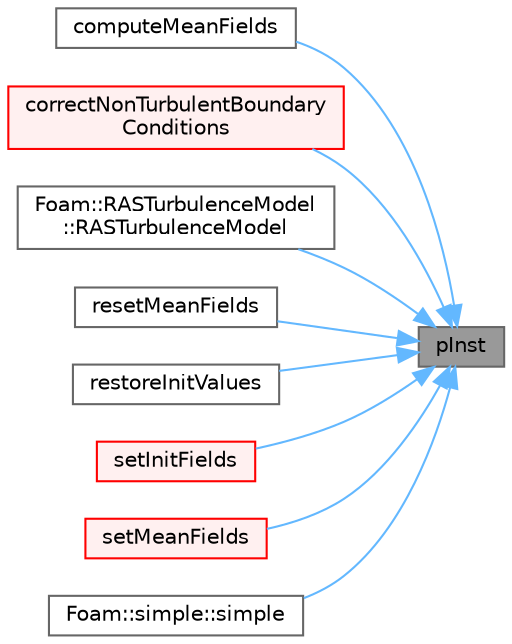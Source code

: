 digraph "pInst"
{
 // LATEX_PDF_SIZE
  bgcolor="transparent";
  edge [fontname=Helvetica,fontsize=10,labelfontname=Helvetica,labelfontsize=10];
  node [fontname=Helvetica,fontsize=10,shape=box,height=0.2,width=0.4];
  rankdir="RL";
  Node1 [id="Node000001",label="pInst",height=0.2,width=0.4,color="gray40", fillcolor="grey60", style="filled", fontcolor="black",tooltip=" "];
  Node1 -> Node2 [id="edge1_Node000001_Node000002",dir="back",color="steelblue1",style="solid",tooltip=" "];
  Node2 [id="Node000002",label="computeMeanFields",height=0.2,width=0.4,color="grey40", fillcolor="white", style="filled",URL="$classFoam_1_1incompressibleVars.html#a97ed89bbdd81dd6ad44153657b51c890",tooltip=" "];
  Node1 -> Node3 [id="edge2_Node000001_Node000003",dir="back",color="steelblue1",style="solid",tooltip=" "];
  Node3 [id="Node000003",label="correctNonTurbulentBoundary\lConditions",height=0.2,width=0.4,color="red", fillcolor="#FFF0F0", style="filled",URL="$classFoam_1_1incompressibleVars.html#ab929496fb8e013cb5102b4e4ecb3644f",tooltip=" "];
  Node1 -> Node7 [id="edge3_Node000001_Node000007",dir="back",color="steelblue1",style="solid",tooltip=" "];
  Node7 [id="Node000007",label="Foam::RASTurbulenceModel\l::RASTurbulenceModel",height=0.2,width=0.4,color="grey40", fillcolor="white", style="filled",URL="$classFoam_1_1RASTurbulenceModel.html#a50fc5a3bf62c6483ea63954d60b6c843",tooltip=" "];
  Node1 -> Node8 [id="edge4_Node000001_Node000008",dir="back",color="steelblue1",style="solid",tooltip=" "];
  Node8 [id="Node000008",label="resetMeanFields",height=0.2,width=0.4,color="grey40", fillcolor="white", style="filled",URL="$classFoam_1_1incompressibleVars.html#a9e69f84d4464fd3408a050c3090fc858",tooltip=" "];
  Node1 -> Node9 [id="edge5_Node000001_Node000009",dir="back",color="steelblue1",style="solid",tooltip=" "];
  Node9 [id="Node000009",label="restoreInitValues",height=0.2,width=0.4,color="grey40", fillcolor="white", style="filled",URL="$classFoam_1_1incompressibleVars.html#a4b6b95f0d83d86a59fb7cba96761eb59",tooltip=" "];
  Node1 -> Node10 [id="edge6_Node000001_Node000010",dir="back",color="steelblue1",style="solid",tooltip=" "];
  Node10 [id="Node000010",label="setInitFields",height=0.2,width=0.4,color="red", fillcolor="#FFF0F0", style="filled",URL="$classFoam_1_1incompressibleVars.html#aeb54838511771188ed9f18a53781bf6c",tooltip=" "];
  Node1 -> Node11 [id="edge7_Node000001_Node000011",dir="back",color="steelblue1",style="solid",tooltip=" "];
  Node11 [id="Node000011",label="setMeanFields",height=0.2,width=0.4,color="red", fillcolor="#FFF0F0", style="filled",URL="$classFoam_1_1incompressibleVars.html#af679e75044cc4ce1bbc271a14c529d48",tooltip=" "];
  Node1 -> Node12 [id="edge8_Node000001_Node000012",dir="back",color="steelblue1",style="solid",tooltip=" "];
  Node12 [id="Node000012",label="Foam::simple::simple",height=0.2,width=0.4,color="grey40", fillcolor="white", style="filled",URL="$classFoam_1_1simple.html#a42a739e15b9493a416824f1680efb384",tooltip=" "];
}
